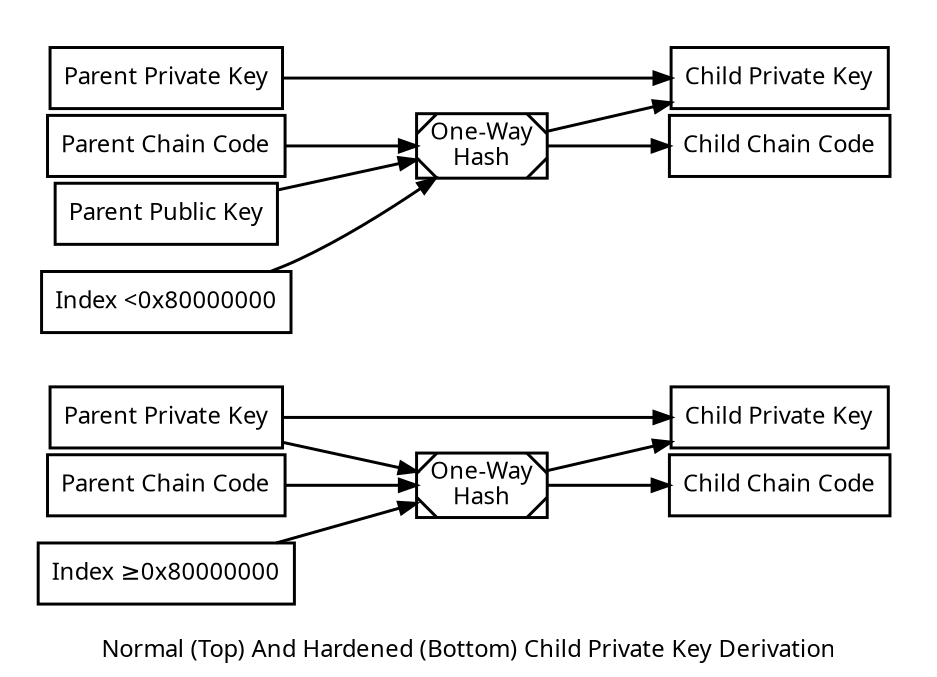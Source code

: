 digraph extended {

size=6.25;
rankdir=LR;
penwidth=1.75;
node [ fontname="Sans", penwidth = 1.75, shape = "box" ];
edge [ fontname="Sans", penwidth = 1.75 ];
graph [ fontname="Sans" ];
nodesep=0.05;
//splines = ortho;
ranksep = 1.0;
subgraph cluster_hard {
    style = "invis";

    subgraph cluster_h_parent_extended_key {
        h_parent_private_key [ label = "Parent Private Key" ];
        h_parent_chain_code [ label = "Parent Chain Code" ];
    }

    subgraph cluster_child_extended_key_else {
        child_private_key_hard [ label = "Child Private Key" ];
        child_chain_code_hard [ label = "Child Chain Code" ];
    }

    hmac_hard [ style = "diagonals", label = "One-Way\nHash" ];
    i_hard [ label = "Index ≥0x80000000" ];

    h_parent_chain_code -> hmac_hard;
    h_parent_private_key -> hmac_hard;

    i_hard -> hmac_hard;

    hmac_hard -> child_private_key_hard;
    hmac_hard -> child_chain_code_hard;
    h_parent_private_key -> child_private_key_hard;
}


subgraph cluster_norm {
    style = "invis"

    subgraph cluster_n_parent_extended_key {
        n_parent_private_key [ label = "Parent Private Key" ];
        n_parent_chain_code [ label = "Parent Chain Code" ];
        n_parent_public_key [ label = "Parent Public Key" ];
    }

    subgraph cluster_child_extended_key_norm {
        child_private_key_norm [ label = "Child Private Key" ];
        child_chain_code_norm [ label = "Child Chain Code" ];
    }
    hmac_norm [ style = "diagonals", label = "One-Way\nHash" ];
    i_norm [ label = "Index <0x80000000" ];

    n_parent_chain_code -> hmac_norm;
    n_parent_public_key -> hmac_norm;
    i_norm -> hmac_norm;
    hmac_norm -> child_private_key_norm;
    hmac_norm -> child_chain_code_norm;
    n_parent_private_key -> child_private_key_norm [weight = 5];
}

label = "Normal (Top) And Hardened (Bottom) Child Private Key Derivation";

}

